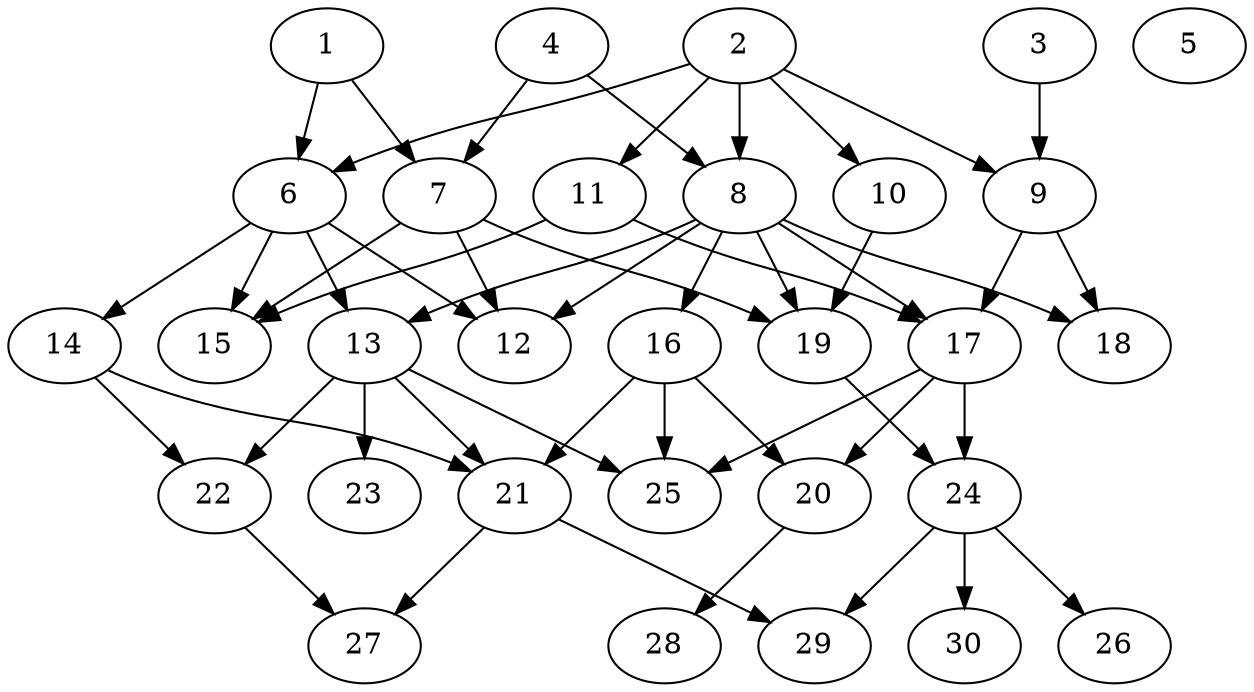 // DAG (tier=2-normal, mode=data, n=30, ccr=0.404, fat=0.563, density=0.433, regular=0.583, jump=0.105, mindata=2097152, maxdata=16777216)
// DAG automatically generated by daggen at Sun Aug 24 16:33:33 2025
// /home/ermia/Project/Environments/daggen/bin/daggen --dot --ccr 0.404 --fat 0.563 --regular 0.583 --density 0.433 --jump 0.105 --mindata 2097152 --maxdata 16777216 -n 30 
digraph G {
  1 [size="17235495280826718", alpha="0.16", expect_size="8617747640413359"]
  1 -> 6 [size ="388688240443392"]
  1 -> 7 [size ="388688240443392"]
  2 [size="692053180755453411328", alpha="0.02", expect_size="346026590377726705664"]
  2 -> 6 [size ="625916355018752"]
  2 -> 8 [size ="625916355018752"]
  2 -> 9 [size ="625916355018752"]
  2 -> 10 [size ="625916355018752"]
  2 -> 11 [size ="625916355018752"]
  3 [size="1168188046525333504000", alpha="0.14", expect_size="584094023262666752000"]
  3 -> 9 [size ="887357230284800"]
  4 [size="1777231349162113499136", alpha="0.19", expect_size="888615674581056749568"]
  4 -> 7 [size ="1173777996054528"]
  4 -> 8 [size ="1173777996054528"]
  5 [size="2218191419991018962944", alpha="0.15", expect_size="1109095709995509481472"]
  6 [size="4710411283091786752", alpha="0.20", expect_size="2355205641545893376"]
  6 -> 12 [size ="1578597814894592"]
  6 -> 13 [size ="1578597814894592"]
  6 -> 14 [size ="1578597814894592"]
  6 -> 15 [size ="1578597814894592"]
  7 [size="1856353739435348590592", alpha="0.04", expect_size="928176869717674295296"]
  7 -> 12 [size ="1208362238738432"]
  7 -> 15 [size ="1208362238738432"]
  7 -> 19 [size ="1208362238738432"]
  8 [size="15312112058368000000", alpha="0.07", expect_size="7656056029184000000"]
  8 -> 12 [size ="49330257920000"]
  8 -> 13 [size ="49330257920000"]
  8 -> 16 [size ="49330257920000"]
  8 -> 17 [size ="49330257920000"]
  8 -> 18 [size ="49330257920000"]
  8 -> 19 [size ="49330257920000"]
  9 [size="33691863402381132", alpha="0.02", expect_size="16845931701190566"]
  9 -> 17 [size ="1087889580490752"]
  9 -> 18 [size ="1087889580490752"]
  10 [size="89419710615979920", alpha="0.10", expect_size="44709855307989960"]
  10 -> 19 [size ="1979636359626752"]
  11 [size="23301298766504020", alpha="0.12", expect_size="11650649383252010"]
  11 -> 15 [size ="2017443983654912"]
  11 -> 17 [size ="2017443983654912"]
  12 [size="16931814163317878", alpha="0.05", expect_size="8465907081658939"]
  13 [size="41205763472364752", alpha="0.18", expect_size="20602881736182376"]
  13 -> 21 [size ="92295567245312"]
  13 -> 22 [size ="92295567245312"]
  13 -> 23 [size ="92295567245312"]
  13 -> 25 [size ="92295567245312"]
  14 [size="19081327712947080", alpha="0.14", expect_size="9540663856473540"]
  14 -> 21 [size ="45736578252800"]
  14 -> 22 [size ="45736578252800"]
  15 [size="75554590601818256", alpha="0.02", expect_size="37777295300909128"]
  16 [size="442241052479295296", alpha="0.18", expect_size="221120526239647648"]
  16 -> 20 [size ="270636626739200"]
  16 -> 21 [size ="270636626739200"]
  16 -> 25 [size ="270636626739200"]
  17 [size="3761851393024068681728", alpha="0.17", expect_size="1880925696512034340864"]
  17 -> 20 [size ="1935045036081152"]
  17 -> 24 [size ="1935045036081152"]
  17 -> 25 [size ="1935045036081152"]
  18 [size="301638111831690880", alpha="0.05", expect_size="150819055915845440"]
  19 [size="11459530201056876", alpha="0.15", expect_size="5729765100528438"]
  19 -> 24 [size ="296977694720000"]
  20 [size="2736296814901248512", alpha="0.19", expect_size="1368148407450624256"]
  20 -> 28 [size ="1715866311852032"]
  21 [size="43935361827102216", alpha="0.10", expect_size="21967680913551108"]
  21 -> 27 [size ="704004875091968"]
  21 -> 29 [size ="704004875091968"]
  22 [size="1849609750589568", alpha="0.02", expect_size="924804875294784"]
  22 -> 27 [size ="37417755082752"]
  23 [size="4607442944000000000000", alpha="0.05", expect_size="2303721472000000000000"]
  24 [size="48561885308132048", alpha="0.12", expect_size="24280942654066024"]
  24 -> 26 [size ="1120999886028800"]
  24 -> 29 [size ="1120999886028800"]
  24 -> 30 [size ="1120999886028800"]
  25 [size="218066330278583861248", alpha="0.11", expect_size="109033165139291930624"]
  26 [size="23645651404452088", alpha="0.13", expect_size="11822825702226044"]
  27 [size="314201226400870957056", alpha="0.04", expect_size="157100613200435478528"]
  28 [size="154622933574499200", alpha="0.12", expect_size="77311466787249600"]
  29 [size="1178543415812372224", alpha="0.07", expect_size="589271707906186112"]
  30 [size="1923976221531847000064", alpha="0.14", expect_size="961988110765923500032"]
}